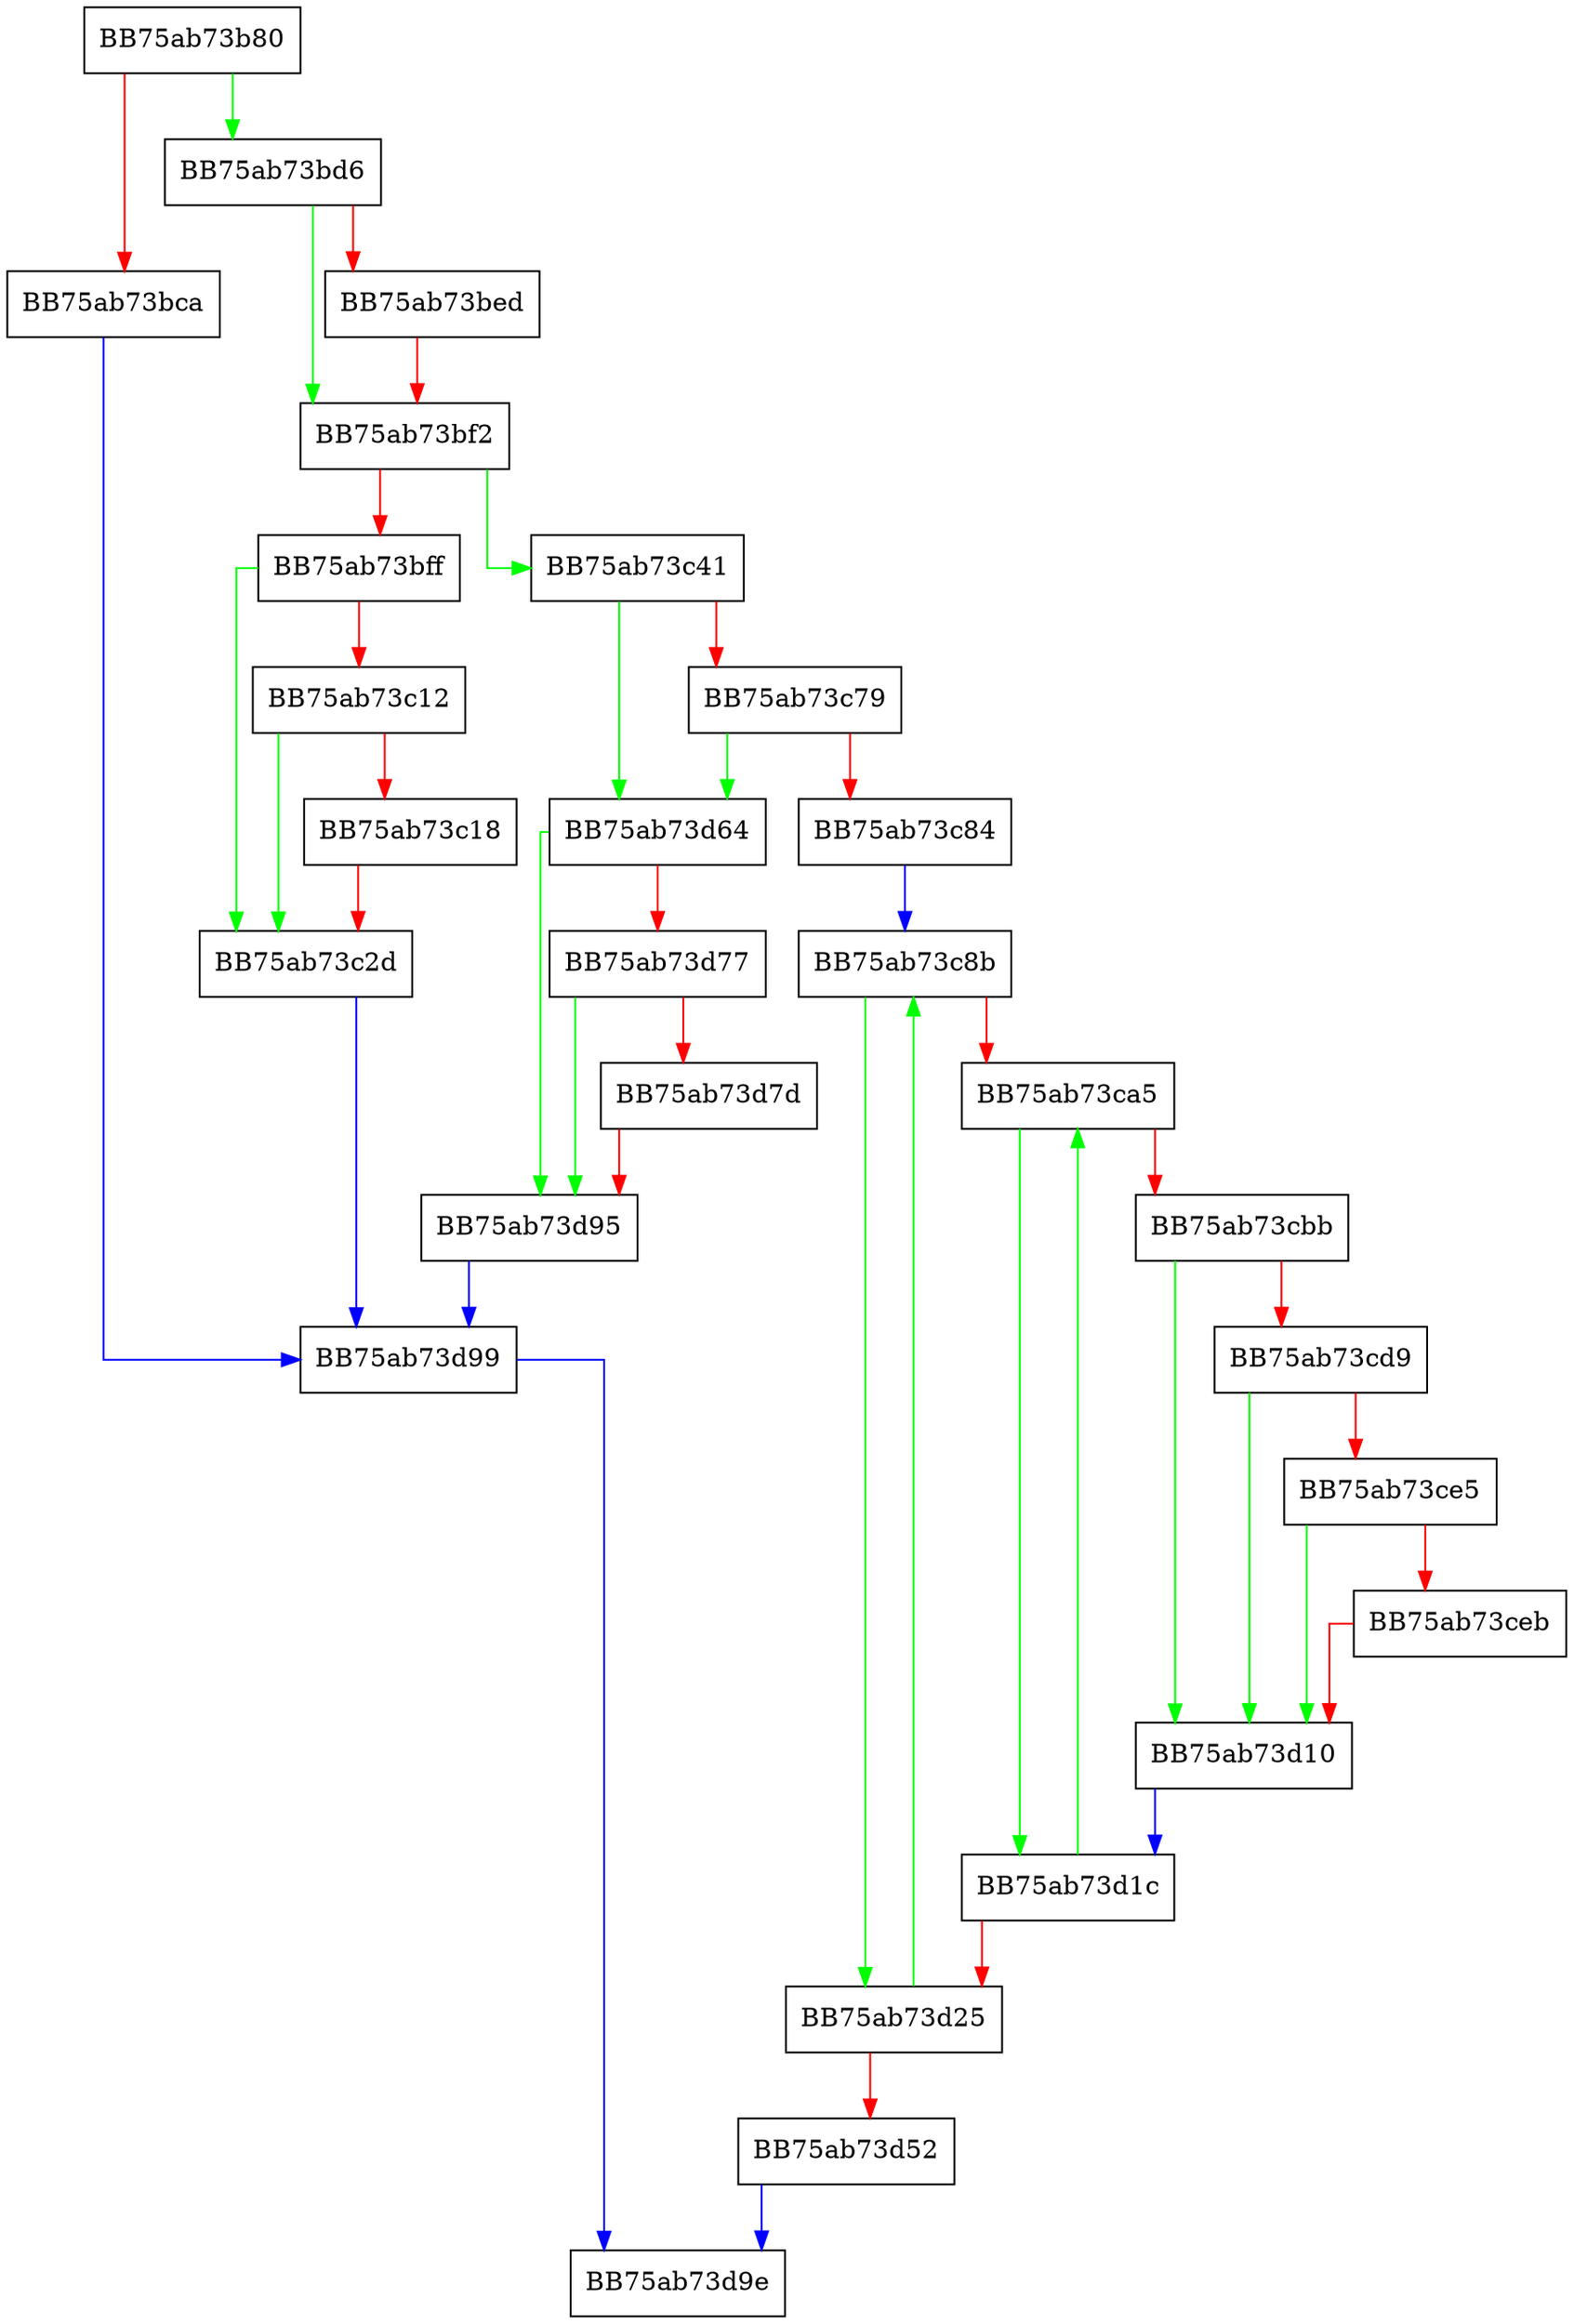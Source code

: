 digraph pfnDenyBinariesExecution {
  node [shape="box"];
  graph [splines=ortho];
  BB75ab73b80 -> BB75ab73bd6 [color="green"];
  BB75ab73b80 -> BB75ab73bca [color="red"];
  BB75ab73bca -> BB75ab73d99 [color="blue"];
  BB75ab73bd6 -> BB75ab73bf2 [color="green"];
  BB75ab73bd6 -> BB75ab73bed [color="red"];
  BB75ab73bed -> BB75ab73bf2 [color="red"];
  BB75ab73bf2 -> BB75ab73c41 [color="green"];
  BB75ab73bf2 -> BB75ab73bff [color="red"];
  BB75ab73bff -> BB75ab73c2d [color="green"];
  BB75ab73bff -> BB75ab73c12 [color="red"];
  BB75ab73c12 -> BB75ab73c2d [color="green"];
  BB75ab73c12 -> BB75ab73c18 [color="red"];
  BB75ab73c18 -> BB75ab73c2d [color="red"];
  BB75ab73c2d -> BB75ab73d99 [color="blue"];
  BB75ab73c41 -> BB75ab73d64 [color="green"];
  BB75ab73c41 -> BB75ab73c79 [color="red"];
  BB75ab73c79 -> BB75ab73d64 [color="green"];
  BB75ab73c79 -> BB75ab73c84 [color="red"];
  BB75ab73c84 -> BB75ab73c8b [color="blue"];
  BB75ab73c8b -> BB75ab73d25 [color="green"];
  BB75ab73c8b -> BB75ab73ca5 [color="red"];
  BB75ab73ca5 -> BB75ab73d1c [color="green"];
  BB75ab73ca5 -> BB75ab73cbb [color="red"];
  BB75ab73cbb -> BB75ab73d10 [color="green"];
  BB75ab73cbb -> BB75ab73cd9 [color="red"];
  BB75ab73cd9 -> BB75ab73d10 [color="green"];
  BB75ab73cd9 -> BB75ab73ce5 [color="red"];
  BB75ab73ce5 -> BB75ab73d10 [color="green"];
  BB75ab73ce5 -> BB75ab73ceb [color="red"];
  BB75ab73ceb -> BB75ab73d10 [color="red"];
  BB75ab73d10 -> BB75ab73d1c [color="blue"];
  BB75ab73d1c -> BB75ab73ca5 [color="green"];
  BB75ab73d1c -> BB75ab73d25 [color="red"];
  BB75ab73d25 -> BB75ab73c8b [color="green"];
  BB75ab73d25 -> BB75ab73d52 [color="red"];
  BB75ab73d52 -> BB75ab73d9e [color="blue"];
  BB75ab73d64 -> BB75ab73d95 [color="green"];
  BB75ab73d64 -> BB75ab73d77 [color="red"];
  BB75ab73d77 -> BB75ab73d95 [color="green"];
  BB75ab73d77 -> BB75ab73d7d [color="red"];
  BB75ab73d7d -> BB75ab73d95 [color="red"];
  BB75ab73d95 -> BB75ab73d99 [color="blue"];
  BB75ab73d99 -> BB75ab73d9e [color="blue"];
}